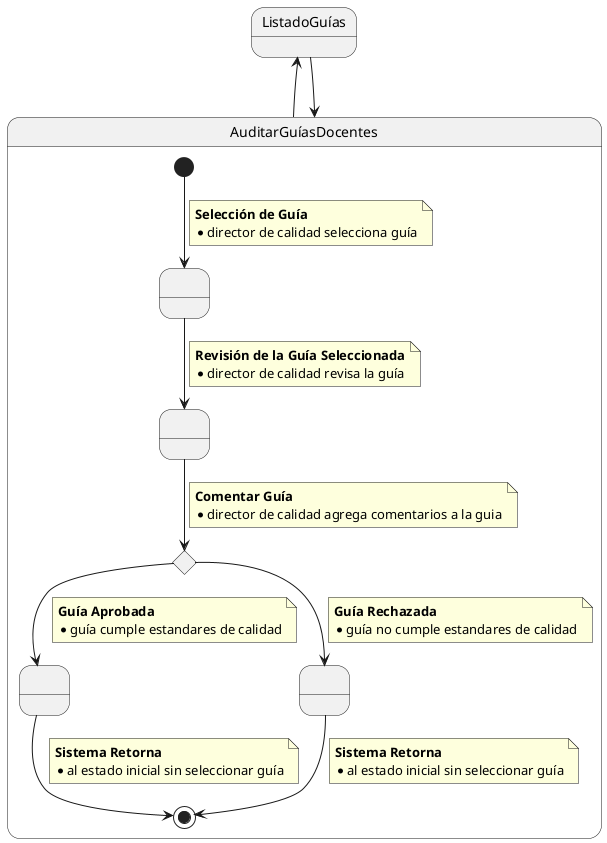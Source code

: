 @startuml
ListadoGuías -up-> AuditarGuíasDocentes

state AuditarGuíasDocentes {
    state SeleccionarGuia as " "
    state RevisarGuia as " "
    state RealizarComentarios <<choice>>
    state GuardarAuditoria as " "
    state GuiaConProblemas as " "


    [*] --> SeleccionarGuia
    note on link
    <b>Selección de Guía</b>
    * director de calidad selecciona guía
    end note

    SeleccionarGuia --> RevisarGuia
    note on link
    <b>Revisión de la Guía Seleccionada</b>
    * director de calidad revisa la guía
    end note

    RevisarGuia --> RealizarComentarios
    note on link
    <b>Comentar Guía</b>
    * director de calidad agrega comentarios a la guia
    end note

    RealizarComentarios -->  GuardarAuditoria
    note on link
    <b>Guía Aprobada</b>
    * guía cumple estandares de calidad
    end note

     GuardarAuditoria --> [*]
    note on link
    <b>Sistema Retorna</b>
    * al estado inicial sin seleccionar guía
    end note

    RealizarComentarios --> GuiaConProblemas
    note on link
    <b>Guía Rechazada</b>
    * guía no cumple estandares de calidad
    end note
    
    GuiaConProblemas --> [*]
    note on link
    <b>Sistema Retorna</b>
    * al estado inicial sin seleccionar guía
    end note
    
}

AuditarGuíasDocentes -up-> ListadoGuías
@enduml
